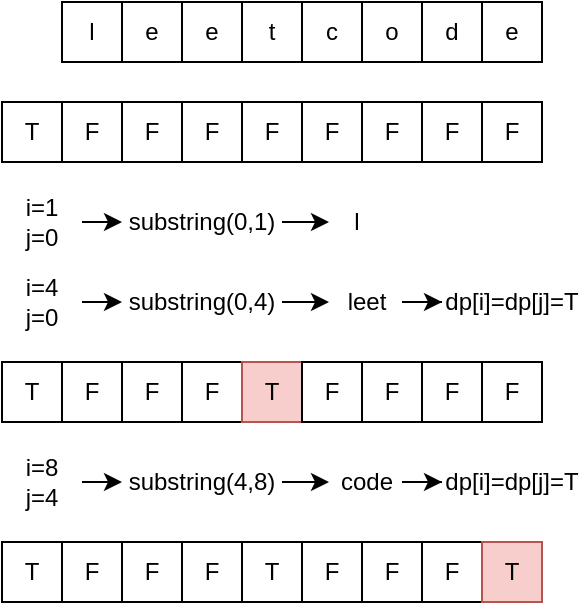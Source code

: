 <mxfile version="13.6.2" type="github"><diagram id="aBTXupvW1boxv5BQbbT6" name="第 1 页"><mxGraphModel dx="716" dy="401" grid="1" gridSize="10" guides="1" tooltips="1" connect="1" arrows="1" fold="1" page="1" pageScale="1" pageWidth="827" pageHeight="1169" math="0" shadow="0"><root><mxCell id="0"/><mxCell id="1" parent="0"/><mxCell id="AsYV5TACHQK4QJ9Ndhwd-1" value="l" style="rounded=0;whiteSpace=wrap;html=1;" vertex="1" parent="1"><mxGeometry x="240" y="200" width="30" height="30" as="geometry"/></mxCell><mxCell id="AsYV5TACHQK4QJ9Ndhwd-2" value="e" style="rounded=0;whiteSpace=wrap;html=1;" vertex="1" parent="1"><mxGeometry x="270" y="200" width="30" height="30" as="geometry"/></mxCell><mxCell id="AsYV5TACHQK4QJ9Ndhwd-3" value="e" style="rounded=0;whiteSpace=wrap;html=1;" vertex="1" parent="1"><mxGeometry x="300" y="200" width="30" height="30" as="geometry"/></mxCell><mxCell id="AsYV5TACHQK4QJ9Ndhwd-4" value="t" style="rounded=0;whiteSpace=wrap;html=1;" vertex="1" parent="1"><mxGeometry x="330" y="200" width="30" height="30" as="geometry"/></mxCell><mxCell id="AsYV5TACHQK4QJ9Ndhwd-6" value="c" style="rounded=0;whiteSpace=wrap;html=1;" vertex="1" parent="1"><mxGeometry x="360" y="200" width="30" height="30" as="geometry"/></mxCell><mxCell id="AsYV5TACHQK4QJ9Ndhwd-7" value="o" style="rounded=0;whiteSpace=wrap;html=1;" vertex="1" parent="1"><mxGeometry x="390" y="200" width="30" height="30" as="geometry"/></mxCell><mxCell id="AsYV5TACHQK4QJ9Ndhwd-8" value="d" style="rounded=0;whiteSpace=wrap;html=1;" vertex="1" parent="1"><mxGeometry x="420" y="200" width="30" height="30" as="geometry"/></mxCell><mxCell id="AsYV5TACHQK4QJ9Ndhwd-10" value="e" style="rounded=0;whiteSpace=wrap;html=1;" vertex="1" parent="1"><mxGeometry x="450" y="200" width="30" height="30" as="geometry"/></mxCell><mxCell id="AsYV5TACHQK4QJ9Ndhwd-11" value="F" style="rounded=0;whiteSpace=wrap;html=1;" vertex="1" parent="1"><mxGeometry x="240" y="250" width="30" height="30" as="geometry"/></mxCell><mxCell id="AsYV5TACHQK4QJ9Ndhwd-12" value="F" style="rounded=0;whiteSpace=wrap;html=1;" vertex="1" parent="1"><mxGeometry x="270" y="250" width="30" height="30" as="geometry"/></mxCell><mxCell id="AsYV5TACHQK4QJ9Ndhwd-13" value="F" style="rounded=0;whiteSpace=wrap;html=1;" vertex="1" parent="1"><mxGeometry x="300" y="250" width="30" height="30" as="geometry"/></mxCell><mxCell id="AsYV5TACHQK4QJ9Ndhwd-14" value="F" style="rounded=0;whiteSpace=wrap;html=1;" vertex="1" parent="1"><mxGeometry x="330" y="250" width="30" height="30" as="geometry"/></mxCell><mxCell id="AsYV5TACHQK4QJ9Ndhwd-15" value="F" style="rounded=0;whiteSpace=wrap;html=1;" vertex="1" parent="1"><mxGeometry x="360" y="250" width="30" height="30" as="geometry"/></mxCell><mxCell id="AsYV5TACHQK4QJ9Ndhwd-16" value="F" style="rounded=0;whiteSpace=wrap;html=1;" vertex="1" parent="1"><mxGeometry x="390" y="250" width="30" height="30" as="geometry"/></mxCell><mxCell id="AsYV5TACHQK4QJ9Ndhwd-17" value="F" style="rounded=0;whiteSpace=wrap;html=1;" vertex="1" parent="1"><mxGeometry x="420" y="250" width="30" height="30" as="geometry"/></mxCell><mxCell id="AsYV5TACHQK4QJ9Ndhwd-18" value="F" style="rounded=0;whiteSpace=wrap;html=1;" vertex="1" parent="1"><mxGeometry x="450" y="250" width="30" height="30" as="geometry"/></mxCell><mxCell id="AsYV5TACHQK4QJ9Ndhwd-19" value="T" style="rounded=0;whiteSpace=wrap;html=1;" vertex="1" parent="1"><mxGeometry x="210" y="250" width="30" height="30" as="geometry"/></mxCell><mxCell id="AsYV5TACHQK4QJ9Ndhwd-22" style="edgeStyle=orthogonalEdgeStyle;rounded=0;orthogonalLoop=1;jettySize=auto;html=1;" edge="1" parent="1" source="AsYV5TACHQK4QJ9Ndhwd-20"><mxGeometry relative="1" as="geometry"><mxPoint x="270" y="310" as="targetPoint"/></mxGeometry></mxCell><mxCell id="AsYV5TACHQK4QJ9Ndhwd-20" value="i=1&lt;br&gt;j=0" style="text;html=1;strokeColor=none;fillColor=none;align=center;verticalAlign=middle;whiteSpace=wrap;rounded=0;" vertex="1" parent="1"><mxGeometry x="210" y="300" width="40" height="20" as="geometry"/></mxCell><mxCell id="AsYV5TACHQK4QJ9Ndhwd-24" style="edgeStyle=orthogonalEdgeStyle;rounded=0;orthogonalLoop=1;jettySize=auto;html=1;" edge="1" parent="1" source="AsYV5TACHQK4QJ9Ndhwd-21" target="AsYV5TACHQK4QJ9Ndhwd-23"><mxGeometry relative="1" as="geometry"/></mxCell><mxCell id="AsYV5TACHQK4QJ9Ndhwd-21" value="substring(0,1)" style="text;html=1;strokeColor=none;fillColor=none;align=center;verticalAlign=middle;whiteSpace=wrap;rounded=0;" vertex="1" parent="1"><mxGeometry x="270" y="300" width="80" height="20" as="geometry"/></mxCell><mxCell id="AsYV5TACHQK4QJ9Ndhwd-23" value="l" style="text;html=1;strokeColor=none;fillColor=none;align=center;verticalAlign=middle;whiteSpace=wrap;rounded=0;" vertex="1" parent="1"><mxGeometry x="373.5" y="300" width="26.5" height="20" as="geometry"/></mxCell><mxCell id="AsYV5TACHQK4QJ9Ndhwd-25" style="edgeStyle=orthogonalEdgeStyle;rounded=0;orthogonalLoop=1;jettySize=auto;html=1;" edge="1" source="AsYV5TACHQK4QJ9Ndhwd-26" parent="1"><mxGeometry relative="1" as="geometry"><mxPoint x="270" y="350" as="targetPoint"/></mxGeometry></mxCell><mxCell id="AsYV5TACHQK4QJ9Ndhwd-26" value="i=4&lt;br&gt;j=0" style="text;html=1;strokeColor=none;fillColor=none;align=center;verticalAlign=middle;whiteSpace=wrap;rounded=0;" vertex="1" parent="1"><mxGeometry x="210" y="340" width="40" height="20" as="geometry"/></mxCell><mxCell id="AsYV5TACHQK4QJ9Ndhwd-27" style="edgeStyle=orthogonalEdgeStyle;rounded=0;orthogonalLoop=1;jettySize=auto;html=1;" edge="1" source="AsYV5TACHQK4QJ9Ndhwd-28" target="AsYV5TACHQK4QJ9Ndhwd-29" parent="1"><mxGeometry relative="1" as="geometry"/></mxCell><mxCell id="AsYV5TACHQK4QJ9Ndhwd-28" value="substring(0,4)" style="text;html=1;strokeColor=none;fillColor=none;align=center;verticalAlign=middle;whiteSpace=wrap;rounded=0;" vertex="1" parent="1"><mxGeometry x="270" y="340" width="80" height="20" as="geometry"/></mxCell><mxCell id="AsYV5TACHQK4QJ9Ndhwd-40" style="edgeStyle=orthogonalEdgeStyle;rounded=0;orthogonalLoop=1;jettySize=auto;html=1;entryX=0;entryY=0.5;entryDx=0;entryDy=0;" edge="1" parent="1" source="AsYV5TACHQK4QJ9Ndhwd-29" target="AsYV5TACHQK4QJ9Ndhwd-39"><mxGeometry relative="1" as="geometry"/></mxCell><mxCell id="AsYV5TACHQK4QJ9Ndhwd-29" value="leet" style="text;html=1;strokeColor=none;fillColor=none;align=center;verticalAlign=middle;whiteSpace=wrap;rounded=0;" vertex="1" parent="1"><mxGeometry x="373.5" y="340" width="36.5" height="20" as="geometry"/></mxCell><mxCell id="AsYV5TACHQK4QJ9Ndhwd-30" value="F" style="rounded=0;whiteSpace=wrap;html=1;" vertex="1" parent="1"><mxGeometry x="240" y="380" width="30" height="30" as="geometry"/></mxCell><mxCell id="AsYV5TACHQK4QJ9Ndhwd-31" value="F" style="rounded=0;whiteSpace=wrap;html=1;" vertex="1" parent="1"><mxGeometry x="270" y="380" width="30" height="30" as="geometry"/></mxCell><mxCell id="AsYV5TACHQK4QJ9Ndhwd-32" value="F" style="rounded=0;whiteSpace=wrap;html=1;" vertex="1" parent="1"><mxGeometry x="300" y="380" width="30" height="30" as="geometry"/></mxCell><mxCell id="AsYV5TACHQK4QJ9Ndhwd-33" value="T" style="rounded=0;whiteSpace=wrap;html=1;fillColor=#f8cecc;strokeColor=#b85450;" vertex="1" parent="1"><mxGeometry x="330" y="380" width="30" height="30" as="geometry"/></mxCell><mxCell id="AsYV5TACHQK4QJ9Ndhwd-34" value="F" style="rounded=0;whiteSpace=wrap;html=1;" vertex="1" parent="1"><mxGeometry x="360" y="380" width="30" height="30" as="geometry"/></mxCell><mxCell id="AsYV5TACHQK4QJ9Ndhwd-35" value="F" style="rounded=0;whiteSpace=wrap;html=1;" vertex="1" parent="1"><mxGeometry x="390" y="380" width="30" height="30" as="geometry"/></mxCell><mxCell id="AsYV5TACHQK4QJ9Ndhwd-36" value="F" style="rounded=0;whiteSpace=wrap;html=1;" vertex="1" parent="1"><mxGeometry x="420" y="380" width="30" height="30" as="geometry"/></mxCell><mxCell id="AsYV5TACHQK4QJ9Ndhwd-37" value="F" style="rounded=0;whiteSpace=wrap;html=1;" vertex="1" parent="1"><mxGeometry x="450" y="380" width="30" height="30" as="geometry"/></mxCell><mxCell id="AsYV5TACHQK4QJ9Ndhwd-38" value="T" style="rounded=0;whiteSpace=wrap;html=1;" vertex="1" parent="1"><mxGeometry x="210" y="380" width="30" height="30" as="geometry"/></mxCell><mxCell id="AsYV5TACHQK4QJ9Ndhwd-39" value="dp[i]=dp[j]=T" style="text;html=1;strokeColor=none;fillColor=none;align=center;verticalAlign=middle;whiteSpace=wrap;rounded=0;" vertex="1" parent="1"><mxGeometry x="430" y="340" width="70" height="20" as="geometry"/></mxCell><mxCell id="AsYV5TACHQK4QJ9Ndhwd-41" style="edgeStyle=orthogonalEdgeStyle;rounded=0;orthogonalLoop=1;jettySize=auto;html=1;" edge="1" source="AsYV5TACHQK4QJ9Ndhwd-42" parent="1"><mxGeometry relative="1" as="geometry"><mxPoint x="270" y="440" as="targetPoint"/></mxGeometry></mxCell><mxCell id="AsYV5TACHQK4QJ9Ndhwd-42" value="i=8&lt;br&gt;j=4" style="text;html=1;strokeColor=none;fillColor=none;align=center;verticalAlign=middle;whiteSpace=wrap;rounded=0;" vertex="1" parent="1"><mxGeometry x="210" y="430" width="40" height="20" as="geometry"/></mxCell><mxCell id="AsYV5TACHQK4QJ9Ndhwd-43" style="edgeStyle=orthogonalEdgeStyle;rounded=0;orthogonalLoop=1;jettySize=auto;html=1;" edge="1" source="AsYV5TACHQK4QJ9Ndhwd-44" target="AsYV5TACHQK4QJ9Ndhwd-46" parent="1"><mxGeometry relative="1" as="geometry"/></mxCell><mxCell id="AsYV5TACHQK4QJ9Ndhwd-44" value="substring(4,8)" style="text;html=1;strokeColor=none;fillColor=none;align=center;verticalAlign=middle;whiteSpace=wrap;rounded=0;" vertex="1" parent="1"><mxGeometry x="270" y="430" width="80" height="20" as="geometry"/></mxCell><mxCell id="AsYV5TACHQK4QJ9Ndhwd-45" style="edgeStyle=orthogonalEdgeStyle;rounded=0;orthogonalLoop=1;jettySize=auto;html=1;entryX=0;entryY=0.5;entryDx=0;entryDy=0;" edge="1" source="AsYV5TACHQK4QJ9Ndhwd-46" target="AsYV5TACHQK4QJ9Ndhwd-56" parent="1"><mxGeometry relative="1" as="geometry"/></mxCell><mxCell id="AsYV5TACHQK4QJ9Ndhwd-46" value="code" style="text;html=1;strokeColor=none;fillColor=none;align=center;verticalAlign=middle;whiteSpace=wrap;rounded=0;" vertex="1" parent="1"><mxGeometry x="373.5" y="430" width="36.5" height="20" as="geometry"/></mxCell><mxCell id="AsYV5TACHQK4QJ9Ndhwd-47" value="F" style="rounded=0;whiteSpace=wrap;html=1;" vertex="1" parent="1"><mxGeometry x="240" y="470" width="30" height="30" as="geometry"/></mxCell><mxCell id="AsYV5TACHQK4QJ9Ndhwd-48" value="F" style="rounded=0;whiteSpace=wrap;html=1;" vertex="1" parent="1"><mxGeometry x="270" y="470" width="30" height="30" as="geometry"/></mxCell><mxCell id="AsYV5TACHQK4QJ9Ndhwd-49" value="F" style="rounded=0;whiteSpace=wrap;html=1;" vertex="1" parent="1"><mxGeometry x="300" y="470" width="30" height="30" as="geometry"/></mxCell><mxCell id="AsYV5TACHQK4QJ9Ndhwd-50" value="T" style="rounded=0;whiteSpace=wrap;html=1;" vertex="1" parent="1"><mxGeometry x="330" y="470" width="30" height="30" as="geometry"/></mxCell><mxCell id="AsYV5TACHQK4QJ9Ndhwd-51" value="F" style="rounded=0;whiteSpace=wrap;html=1;" vertex="1" parent="1"><mxGeometry x="360" y="470" width="30" height="30" as="geometry"/></mxCell><mxCell id="AsYV5TACHQK4QJ9Ndhwd-52" value="F" style="rounded=0;whiteSpace=wrap;html=1;" vertex="1" parent="1"><mxGeometry x="390" y="470" width="30" height="30" as="geometry"/></mxCell><mxCell id="AsYV5TACHQK4QJ9Ndhwd-53" value="F" style="rounded=0;whiteSpace=wrap;html=1;" vertex="1" parent="1"><mxGeometry x="420" y="470" width="30" height="30" as="geometry"/></mxCell><mxCell id="AsYV5TACHQK4QJ9Ndhwd-54" value="T" style="rounded=0;whiteSpace=wrap;html=1;fillColor=#f8cecc;strokeColor=#b85450;" vertex="1" parent="1"><mxGeometry x="450" y="470" width="30" height="30" as="geometry"/></mxCell><mxCell id="AsYV5TACHQK4QJ9Ndhwd-55" value="T" style="rounded=0;whiteSpace=wrap;html=1;" vertex="1" parent="1"><mxGeometry x="210" y="470" width="30" height="30" as="geometry"/></mxCell><mxCell id="AsYV5TACHQK4QJ9Ndhwd-56" value="dp[i]=dp[j]=T" style="text;html=1;strokeColor=none;fillColor=none;align=center;verticalAlign=middle;whiteSpace=wrap;rounded=0;" vertex="1" parent="1"><mxGeometry x="430" y="430" width="70" height="20" as="geometry"/></mxCell></root></mxGraphModel></diagram></mxfile>